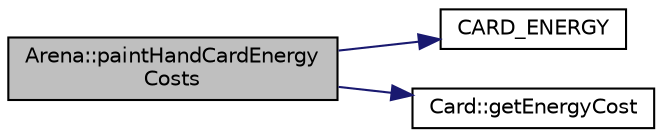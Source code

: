digraph "Arena::paintHandCardEnergyCosts"
{
  bgcolor="transparent";
  edge [fontname="Helvetica",fontsize="10",labelfontname="Helvetica",labelfontsize="10"];
  node [fontname="Helvetica",fontsize="10",shape=record];
  rankdir="LR";
  Node409 [label="Arena::paintHandCardEnergy\lCosts",height=0.2,width=0.4,color="black", fillcolor="grey75", style="filled", fontcolor="black"];
  Node409 -> Node410 [color="midnightblue",fontsize="10",style="solid",fontname="Helvetica"];
  Node410 [label="CARD_ENERGY",height=0.2,width=0.4,color="black",URL="$config_8h.html#a1d8b7d51f660fa0212db63a9d7a17987"];
  Node409 -> Node411 [color="midnightblue",fontsize="10",style="solid",fontname="Helvetica"];
  Node411 [label="Card::getEnergyCost",height=0.2,width=0.4,color="black",URL="$classCard.html#aee18dfccac738f4327b42041fc691170"];
}
